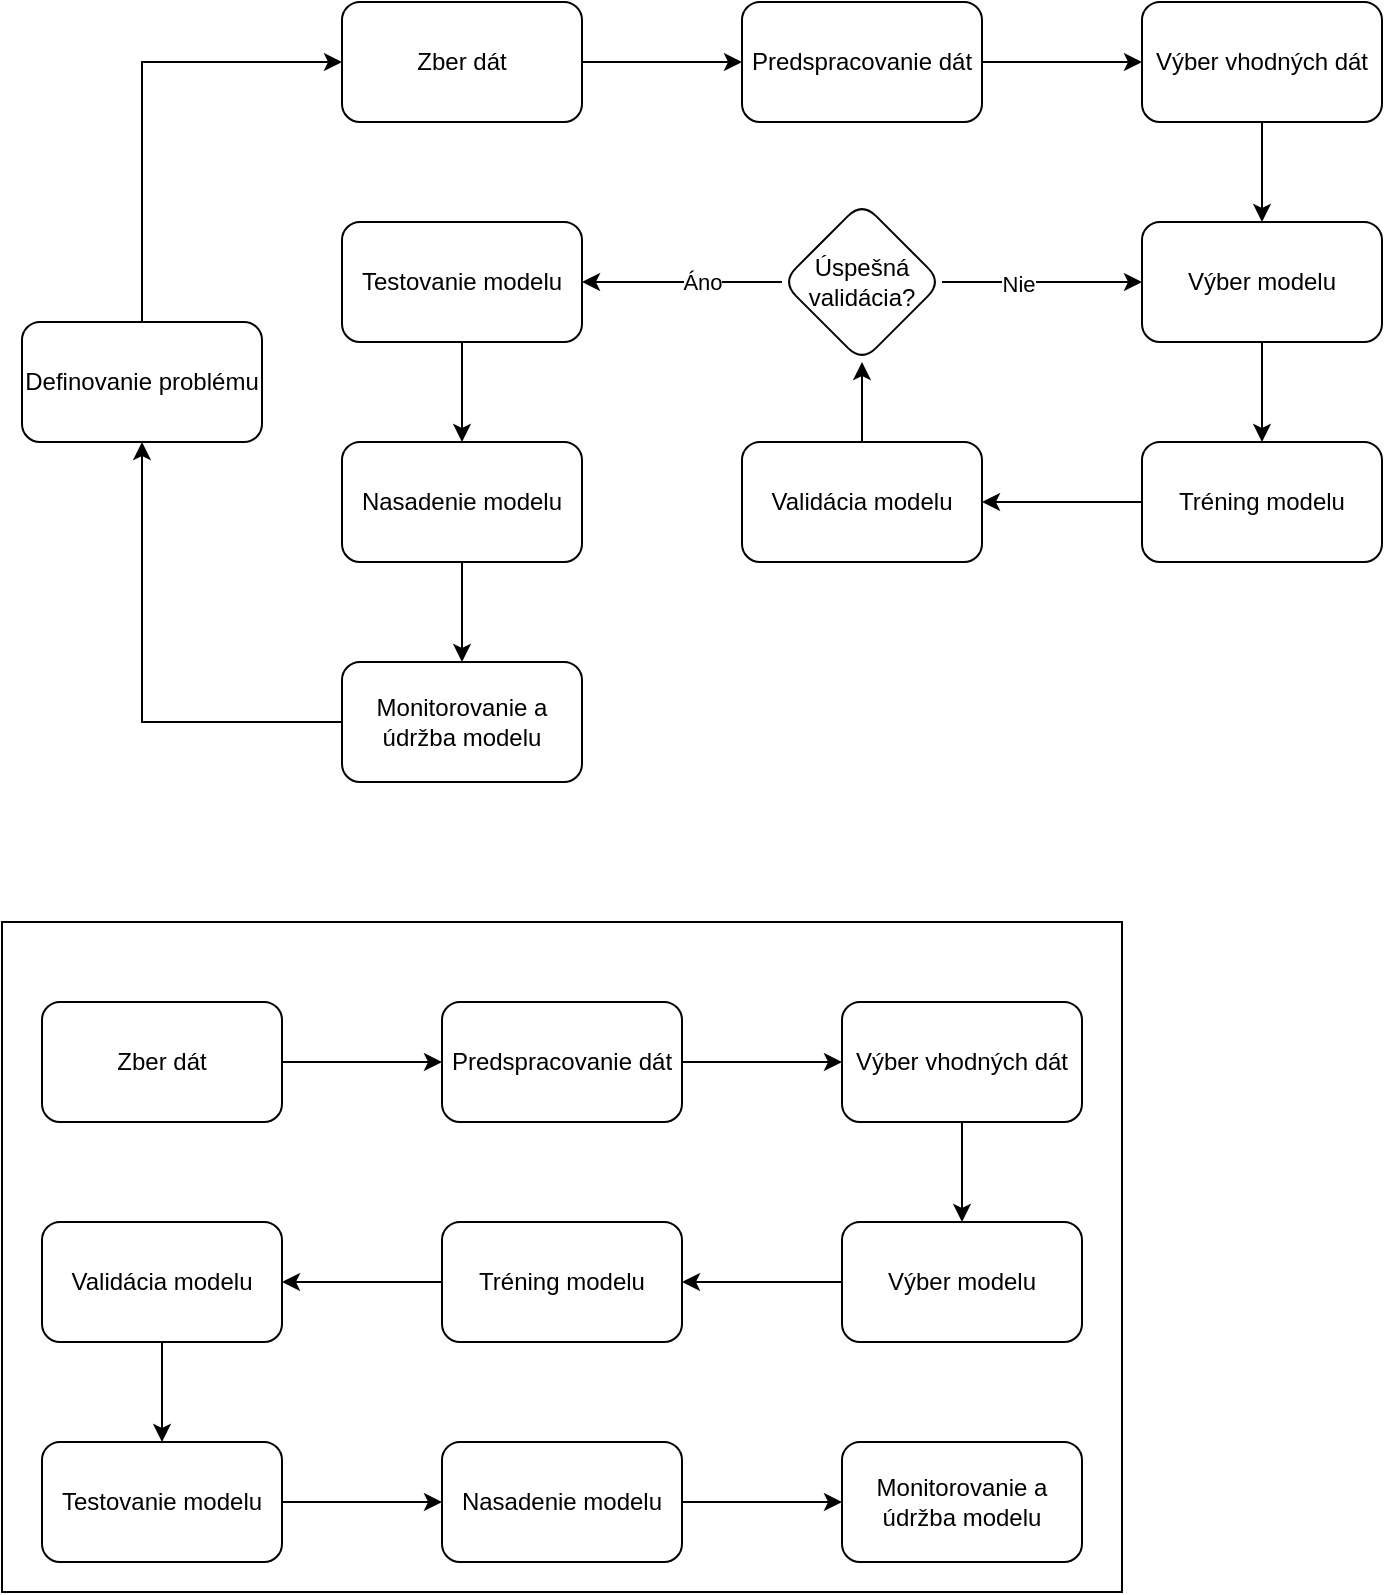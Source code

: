 <mxfile version="24.7.17">
  <diagram name="Page-1" id="I-PgFHBz6PznP9GqyPgE">
    <mxGraphModel dx="1149" dy="504" grid="1" gridSize="10" guides="1" tooltips="1" connect="1" arrows="1" fold="1" page="1" pageScale="1" pageWidth="827" pageHeight="1169" math="0" shadow="0">
      <root>
        <mxCell id="0" />
        <mxCell id="1" parent="0" />
        <mxCell id="hrvyv0_NGvWya8zJMgxE-47" value="" style="rounded=0;whiteSpace=wrap;html=1;" vertex="1" parent="1">
          <mxGeometry x="10" y="490" width="560" height="335" as="geometry" />
        </mxCell>
        <mxCell id="hrvyv0_NGvWya8zJMgxE-1" value="" style="edgeStyle=orthogonalEdgeStyle;rounded=0;orthogonalLoop=1;jettySize=auto;html=1;" edge="1" parent="1" source="hrvyv0_NGvWya8zJMgxE-2" target="hrvyv0_NGvWya8zJMgxE-4">
          <mxGeometry relative="1" as="geometry" />
        </mxCell>
        <mxCell id="hrvyv0_NGvWya8zJMgxE-2" value="Zber dát" style="rounded=1;whiteSpace=wrap;html=1;" vertex="1" parent="1">
          <mxGeometry x="180" y="30" width="120" height="60" as="geometry" />
        </mxCell>
        <mxCell id="hrvyv0_NGvWya8zJMgxE-3" value="" style="edgeStyle=orthogonalEdgeStyle;rounded=0;orthogonalLoop=1;jettySize=auto;html=1;" edge="1" parent="1" source="hrvyv0_NGvWya8zJMgxE-4" target="hrvyv0_NGvWya8zJMgxE-6">
          <mxGeometry relative="1" as="geometry" />
        </mxCell>
        <mxCell id="hrvyv0_NGvWya8zJMgxE-4" value="Predspracovanie dát" style="whiteSpace=wrap;html=1;rounded=1;" vertex="1" parent="1">
          <mxGeometry x="380" y="30" width="120" height="60" as="geometry" />
        </mxCell>
        <mxCell id="hrvyv0_NGvWya8zJMgxE-5" value="" style="edgeStyle=orthogonalEdgeStyle;rounded=0;orthogonalLoop=1;jettySize=auto;html=1;" edge="1" parent="1" source="hrvyv0_NGvWya8zJMgxE-6" target="hrvyv0_NGvWya8zJMgxE-8">
          <mxGeometry relative="1" as="geometry" />
        </mxCell>
        <mxCell id="hrvyv0_NGvWya8zJMgxE-6" value="Výber vhodných dát" style="whiteSpace=wrap;html=1;rounded=1;" vertex="1" parent="1">
          <mxGeometry x="580" y="30" width="120" height="60" as="geometry" />
        </mxCell>
        <mxCell id="hrvyv0_NGvWya8zJMgxE-7" value="" style="edgeStyle=orthogonalEdgeStyle;rounded=0;orthogonalLoop=1;jettySize=auto;html=1;" edge="1" parent="1" source="hrvyv0_NGvWya8zJMgxE-8" target="hrvyv0_NGvWya8zJMgxE-10">
          <mxGeometry relative="1" as="geometry" />
        </mxCell>
        <mxCell id="hrvyv0_NGvWya8zJMgxE-8" value="Výber modelu" style="whiteSpace=wrap;html=1;rounded=1;" vertex="1" parent="1">
          <mxGeometry x="580" y="140" width="120" height="60" as="geometry" />
        </mxCell>
        <mxCell id="hrvyv0_NGvWya8zJMgxE-9" value="" style="edgeStyle=orthogonalEdgeStyle;rounded=0;orthogonalLoop=1;jettySize=auto;html=1;" edge="1" parent="1" source="hrvyv0_NGvWya8zJMgxE-10" target="hrvyv0_NGvWya8zJMgxE-12">
          <mxGeometry relative="1" as="geometry" />
        </mxCell>
        <mxCell id="hrvyv0_NGvWya8zJMgxE-10" value="Tréning modelu" style="whiteSpace=wrap;html=1;rounded=1;" vertex="1" parent="1">
          <mxGeometry x="580" y="250" width="120" height="60" as="geometry" />
        </mxCell>
        <mxCell id="hrvyv0_NGvWya8zJMgxE-11" value="" style="edgeStyle=orthogonalEdgeStyle;rounded=0;orthogonalLoop=1;jettySize=auto;html=1;" edge="1" parent="1" source="hrvyv0_NGvWya8zJMgxE-12" target="hrvyv0_NGvWya8zJMgxE-17">
          <mxGeometry relative="1" as="geometry" />
        </mxCell>
        <mxCell id="hrvyv0_NGvWya8zJMgxE-12" value="Validácia modelu" style="whiteSpace=wrap;html=1;rounded=1;" vertex="1" parent="1">
          <mxGeometry x="380" y="250" width="120" height="60" as="geometry" />
        </mxCell>
        <mxCell id="hrvyv0_NGvWya8zJMgxE-13" value="" style="edgeStyle=orthogonalEdgeStyle;rounded=0;orthogonalLoop=1;jettySize=auto;html=1;" edge="1" parent="1" source="hrvyv0_NGvWya8zJMgxE-17" target="hrvyv0_NGvWya8zJMgxE-19">
          <mxGeometry relative="1" as="geometry" />
        </mxCell>
        <mxCell id="hrvyv0_NGvWya8zJMgxE-14" value="Áno" style="edgeLabel;html=1;align=center;verticalAlign=middle;resizable=0;points=[];" vertex="1" connectable="0" parent="hrvyv0_NGvWya8zJMgxE-13">
          <mxGeometry x="-0.2" relative="1" as="geometry">
            <mxPoint as="offset" />
          </mxGeometry>
        </mxCell>
        <mxCell id="hrvyv0_NGvWya8zJMgxE-15" style="edgeStyle=orthogonalEdgeStyle;rounded=0;orthogonalLoop=1;jettySize=auto;html=1;exitX=1;exitY=0.5;exitDx=0;exitDy=0;entryX=0;entryY=0.5;entryDx=0;entryDy=0;" edge="1" parent="1" source="hrvyv0_NGvWya8zJMgxE-17" target="hrvyv0_NGvWya8zJMgxE-8">
          <mxGeometry relative="1" as="geometry" />
        </mxCell>
        <mxCell id="hrvyv0_NGvWya8zJMgxE-16" value="Nie" style="edgeLabel;html=1;align=center;verticalAlign=middle;resizable=0;points=[];" vertex="1" connectable="0" parent="hrvyv0_NGvWya8zJMgxE-15">
          <mxGeometry x="-0.24" y="-1" relative="1" as="geometry">
            <mxPoint as="offset" />
          </mxGeometry>
        </mxCell>
        <mxCell id="hrvyv0_NGvWya8zJMgxE-17" value="Úspešná validácia?" style="rhombus;whiteSpace=wrap;html=1;rounded=1;" vertex="1" parent="1">
          <mxGeometry x="400" y="130" width="80" height="80" as="geometry" />
        </mxCell>
        <mxCell id="hrvyv0_NGvWya8zJMgxE-18" value="" style="edgeStyle=orthogonalEdgeStyle;rounded=0;orthogonalLoop=1;jettySize=auto;html=1;" edge="1" parent="1" source="hrvyv0_NGvWya8zJMgxE-19" target="hrvyv0_NGvWya8zJMgxE-21">
          <mxGeometry relative="1" as="geometry" />
        </mxCell>
        <mxCell id="hrvyv0_NGvWya8zJMgxE-19" value="Testovanie modelu" style="whiteSpace=wrap;html=1;rounded=1;" vertex="1" parent="1">
          <mxGeometry x="180" y="140" width="120" height="60" as="geometry" />
        </mxCell>
        <mxCell id="hrvyv0_NGvWya8zJMgxE-20" value="" style="edgeStyle=orthogonalEdgeStyle;rounded=0;orthogonalLoop=1;jettySize=auto;html=1;" edge="1" parent="1" source="hrvyv0_NGvWya8zJMgxE-21" target="hrvyv0_NGvWya8zJMgxE-22">
          <mxGeometry relative="1" as="geometry" />
        </mxCell>
        <mxCell id="hrvyv0_NGvWya8zJMgxE-21" value="Nasadenie modelu" style="whiteSpace=wrap;html=1;rounded=1;" vertex="1" parent="1">
          <mxGeometry x="180" y="250" width="120" height="60" as="geometry" />
        </mxCell>
        <mxCell id="hrvyv0_NGvWya8zJMgxE-49" style="edgeStyle=orthogonalEdgeStyle;rounded=0;orthogonalLoop=1;jettySize=auto;html=1;exitX=0;exitY=0.5;exitDx=0;exitDy=0;" edge="1" parent="1" source="hrvyv0_NGvWya8zJMgxE-22" target="hrvyv0_NGvWya8zJMgxE-48">
          <mxGeometry relative="1" as="geometry" />
        </mxCell>
        <mxCell id="hrvyv0_NGvWya8zJMgxE-22" value="Monitorovanie a údržba modelu" style="whiteSpace=wrap;html=1;rounded=1;" vertex="1" parent="1">
          <mxGeometry x="180" y="360" width="120" height="60" as="geometry" />
        </mxCell>
        <mxCell id="hrvyv0_NGvWya8zJMgxE-23" value="" style="edgeStyle=orthogonalEdgeStyle;rounded=0;orthogonalLoop=1;jettySize=auto;html=1;" edge="1" parent="1" source="hrvyv0_NGvWya8zJMgxE-24" target="hrvyv0_NGvWya8zJMgxE-26">
          <mxGeometry relative="1" as="geometry" />
        </mxCell>
        <mxCell id="hrvyv0_NGvWya8zJMgxE-24" value="Zber dát" style="rounded=1;whiteSpace=wrap;html=1;" vertex="1" parent="1">
          <mxGeometry x="30" y="530" width="120" height="60" as="geometry" />
        </mxCell>
        <mxCell id="hrvyv0_NGvWya8zJMgxE-25" value="" style="edgeStyle=orthogonalEdgeStyle;rounded=0;orthogonalLoop=1;jettySize=auto;html=1;" edge="1" parent="1" source="hrvyv0_NGvWya8zJMgxE-26" target="hrvyv0_NGvWya8zJMgxE-28">
          <mxGeometry relative="1" as="geometry" />
        </mxCell>
        <mxCell id="hrvyv0_NGvWya8zJMgxE-26" value="Predspracovanie dát" style="whiteSpace=wrap;html=1;rounded=1;" vertex="1" parent="1">
          <mxGeometry x="230" y="530" width="120" height="60" as="geometry" />
        </mxCell>
        <mxCell id="hrvyv0_NGvWya8zJMgxE-27" value="" style="edgeStyle=orthogonalEdgeStyle;rounded=0;orthogonalLoop=1;jettySize=auto;html=1;" edge="1" parent="1" source="hrvyv0_NGvWya8zJMgxE-28" target="hrvyv0_NGvWya8zJMgxE-30">
          <mxGeometry relative="1" as="geometry" />
        </mxCell>
        <mxCell id="hrvyv0_NGvWya8zJMgxE-28" value="Výber vhodných dát" style="whiteSpace=wrap;html=1;rounded=1;" vertex="1" parent="1">
          <mxGeometry x="430" y="530" width="120" height="60" as="geometry" />
        </mxCell>
        <mxCell id="hrvyv0_NGvWya8zJMgxE-29" value="" style="edgeStyle=orthogonalEdgeStyle;rounded=0;orthogonalLoop=1;jettySize=auto;html=1;" edge="1" parent="1" source="hrvyv0_NGvWya8zJMgxE-30" target="hrvyv0_NGvWya8zJMgxE-32">
          <mxGeometry relative="1" as="geometry" />
        </mxCell>
        <mxCell id="hrvyv0_NGvWya8zJMgxE-30" value="Výber modelu" style="whiteSpace=wrap;html=1;rounded=1;" vertex="1" parent="1">
          <mxGeometry x="430" y="640" width="120" height="60" as="geometry" />
        </mxCell>
        <mxCell id="hrvyv0_NGvWya8zJMgxE-31" value="" style="edgeStyle=orthogonalEdgeStyle;rounded=0;orthogonalLoop=1;jettySize=auto;html=1;" edge="1" parent="1" source="hrvyv0_NGvWya8zJMgxE-32" target="hrvyv0_NGvWya8zJMgxE-34">
          <mxGeometry relative="1" as="geometry" />
        </mxCell>
        <mxCell id="hrvyv0_NGvWya8zJMgxE-32" value="Tréning modelu" style="whiteSpace=wrap;html=1;rounded=1;" vertex="1" parent="1">
          <mxGeometry x="230" y="640" width="120" height="60" as="geometry" />
        </mxCell>
        <mxCell id="hrvyv0_NGvWya8zJMgxE-45" style="edgeStyle=orthogonalEdgeStyle;rounded=0;orthogonalLoop=1;jettySize=auto;html=1;exitX=0.5;exitY=1;exitDx=0;exitDy=0;" edge="1" parent="1" source="hrvyv0_NGvWya8zJMgxE-34" target="hrvyv0_NGvWya8zJMgxE-41">
          <mxGeometry relative="1" as="geometry" />
        </mxCell>
        <mxCell id="hrvyv0_NGvWya8zJMgxE-34" value="Validácia modelu" style="whiteSpace=wrap;html=1;rounded=1;" vertex="1" parent="1">
          <mxGeometry x="30" y="640" width="120" height="60" as="geometry" />
        </mxCell>
        <mxCell id="hrvyv0_NGvWya8zJMgxE-40" value="" style="edgeStyle=orthogonalEdgeStyle;rounded=0;orthogonalLoop=1;jettySize=auto;html=1;" edge="1" parent="1" source="hrvyv0_NGvWya8zJMgxE-41" target="hrvyv0_NGvWya8zJMgxE-43">
          <mxGeometry relative="1" as="geometry" />
        </mxCell>
        <mxCell id="hrvyv0_NGvWya8zJMgxE-41" value="Testovanie modelu" style="whiteSpace=wrap;html=1;rounded=1;" vertex="1" parent="1">
          <mxGeometry x="30" y="750" width="120" height="60" as="geometry" />
        </mxCell>
        <mxCell id="hrvyv0_NGvWya8zJMgxE-42" value="" style="edgeStyle=orthogonalEdgeStyle;rounded=0;orthogonalLoop=1;jettySize=auto;html=1;" edge="1" parent="1" source="hrvyv0_NGvWya8zJMgxE-43" target="hrvyv0_NGvWya8zJMgxE-44">
          <mxGeometry relative="1" as="geometry" />
        </mxCell>
        <mxCell id="hrvyv0_NGvWya8zJMgxE-43" value="Nasadenie modelu" style="whiteSpace=wrap;html=1;rounded=1;" vertex="1" parent="1">
          <mxGeometry x="230" y="750" width="120" height="60" as="geometry" />
        </mxCell>
        <mxCell id="hrvyv0_NGvWya8zJMgxE-44" value="Monitorovanie a údržba modelu" style="whiteSpace=wrap;html=1;rounded=1;" vertex="1" parent="1">
          <mxGeometry x="430" y="750" width="120" height="60" as="geometry" />
        </mxCell>
        <mxCell id="hrvyv0_NGvWya8zJMgxE-50" style="edgeStyle=orthogonalEdgeStyle;rounded=0;orthogonalLoop=1;jettySize=auto;html=1;exitX=0.5;exitY=0;exitDx=0;exitDy=0;entryX=0;entryY=0.5;entryDx=0;entryDy=0;" edge="1" parent="1" source="hrvyv0_NGvWya8zJMgxE-48" target="hrvyv0_NGvWya8zJMgxE-2">
          <mxGeometry relative="1" as="geometry" />
        </mxCell>
        <mxCell id="hrvyv0_NGvWya8zJMgxE-48" value="Definovanie problému" style="whiteSpace=wrap;html=1;rounded=1;" vertex="1" parent="1">
          <mxGeometry x="20" y="190" width="120" height="60" as="geometry" />
        </mxCell>
      </root>
    </mxGraphModel>
  </diagram>
</mxfile>
